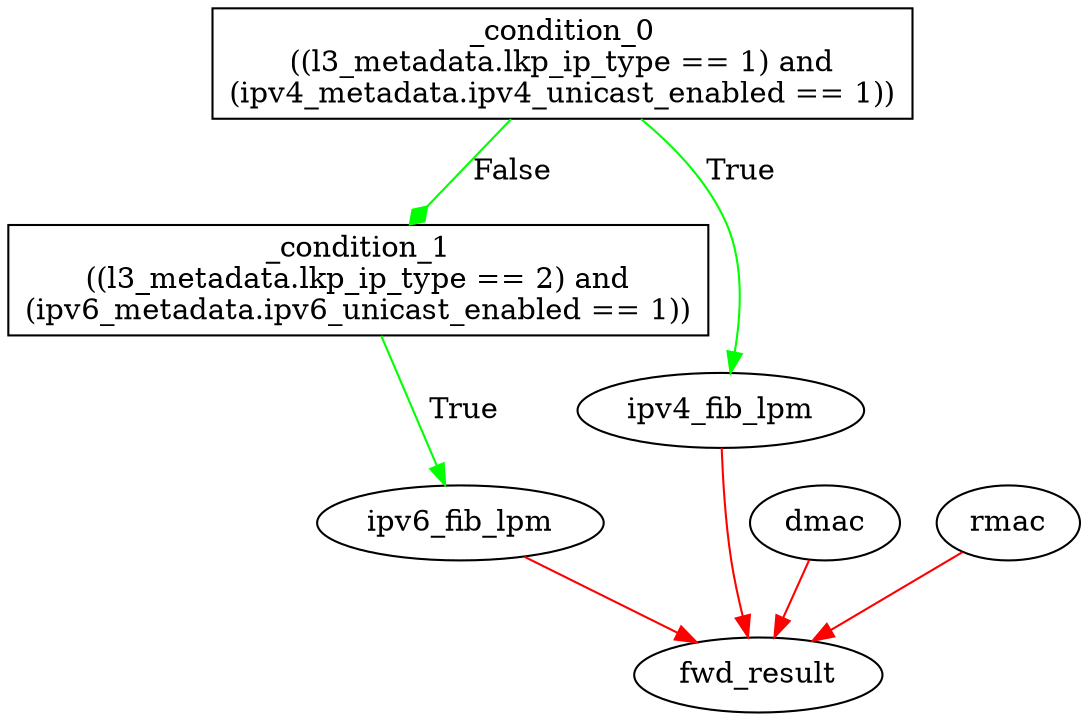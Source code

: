 digraph ingress {
_condition_0 [shape=box label="_condition_0\n((l3_metadata.lkp_ip_type == 1) and
(ipv4_metadata.ipv4_unicast_enabled == 1))"];
_condition_1 [shape=box label="_condition_1\n((l3_metadata.lkp_ip_type == 2) and
(ipv6_metadata.ipv6_unicast_enabled == 1))"];
_condition_0 -> _condition_1 [color=green  label="False" arrowhead = diamond];
_condition_0 -> ipv4_fib_lpm [color=green  label="True"];
_condition_1 -> ipv6_fib_lpm [color=green  label="True"];
dmac -> fwd_result [color=red ];
ipv4_fib_lpm -> fwd_result [color=red ];
ipv6_fib_lpm -> fwd_result [color=red ];
rmac -> fwd_result [color=red ];
}

